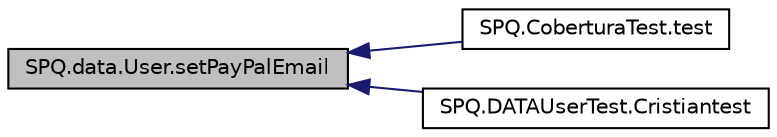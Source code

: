 digraph "SPQ.data.User.setPayPalEmail"
{
  edge [fontname="Helvetica",fontsize="10",labelfontname="Helvetica",labelfontsize="10"];
  node [fontname="Helvetica",fontsize="10",shape=record];
  rankdir="LR";
  Node181 [label="SPQ.data.User.setPayPalEmail",height=0.2,width=0.4,color="black", fillcolor="grey75", style="filled", fontcolor="black"];
  Node181 -> Node182 [dir="back",color="midnightblue",fontsize="10",style="solid",fontname="Helvetica"];
  Node182 [label="SPQ.CoberturaTest.test",height=0.2,width=0.4,color="black", fillcolor="white", style="filled",URL="$class_s_p_q_1_1_cobertura_test.html#a638bd1485fb908cc3a97cda6f4d8a857"];
  Node181 -> Node183 [dir="back",color="midnightblue",fontsize="10",style="solid",fontname="Helvetica"];
  Node183 [label="SPQ.DATAUserTest.Cristiantest",height=0.2,width=0.4,color="black", fillcolor="white", style="filled",URL="$class_s_p_q_1_1_d_a_t_a_user_test.html#a7defc94d9391e6721dee5c627f75e1fb"];
}
